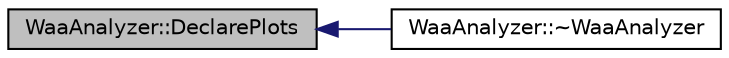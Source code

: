 digraph "WaaAnalyzer::DeclarePlots"
{
  edge [fontname="Helvetica",fontsize="10",labelfontname="Helvetica",labelfontsize="10"];
  node [fontname="Helvetica",fontsize="10",shape=record];
  rankdir="LR";
  Node1 [label="WaaAnalyzer::DeclarePlots",height=0.2,width=0.4,color="black", fillcolor="grey75", style="filled", fontcolor="black"];
  Node1 -> Node2 [dir="back",color="midnightblue",fontsize="10",style="solid",fontname="Helvetica"];
  Node2 [label="WaaAnalyzer::~WaaAnalyzer",height=0.2,width=0.4,color="black", fillcolor="white", style="filled",URL="$d1/d61/class_waa_analyzer.html#acf4c091fd816f6cac524499091094079"];
}
